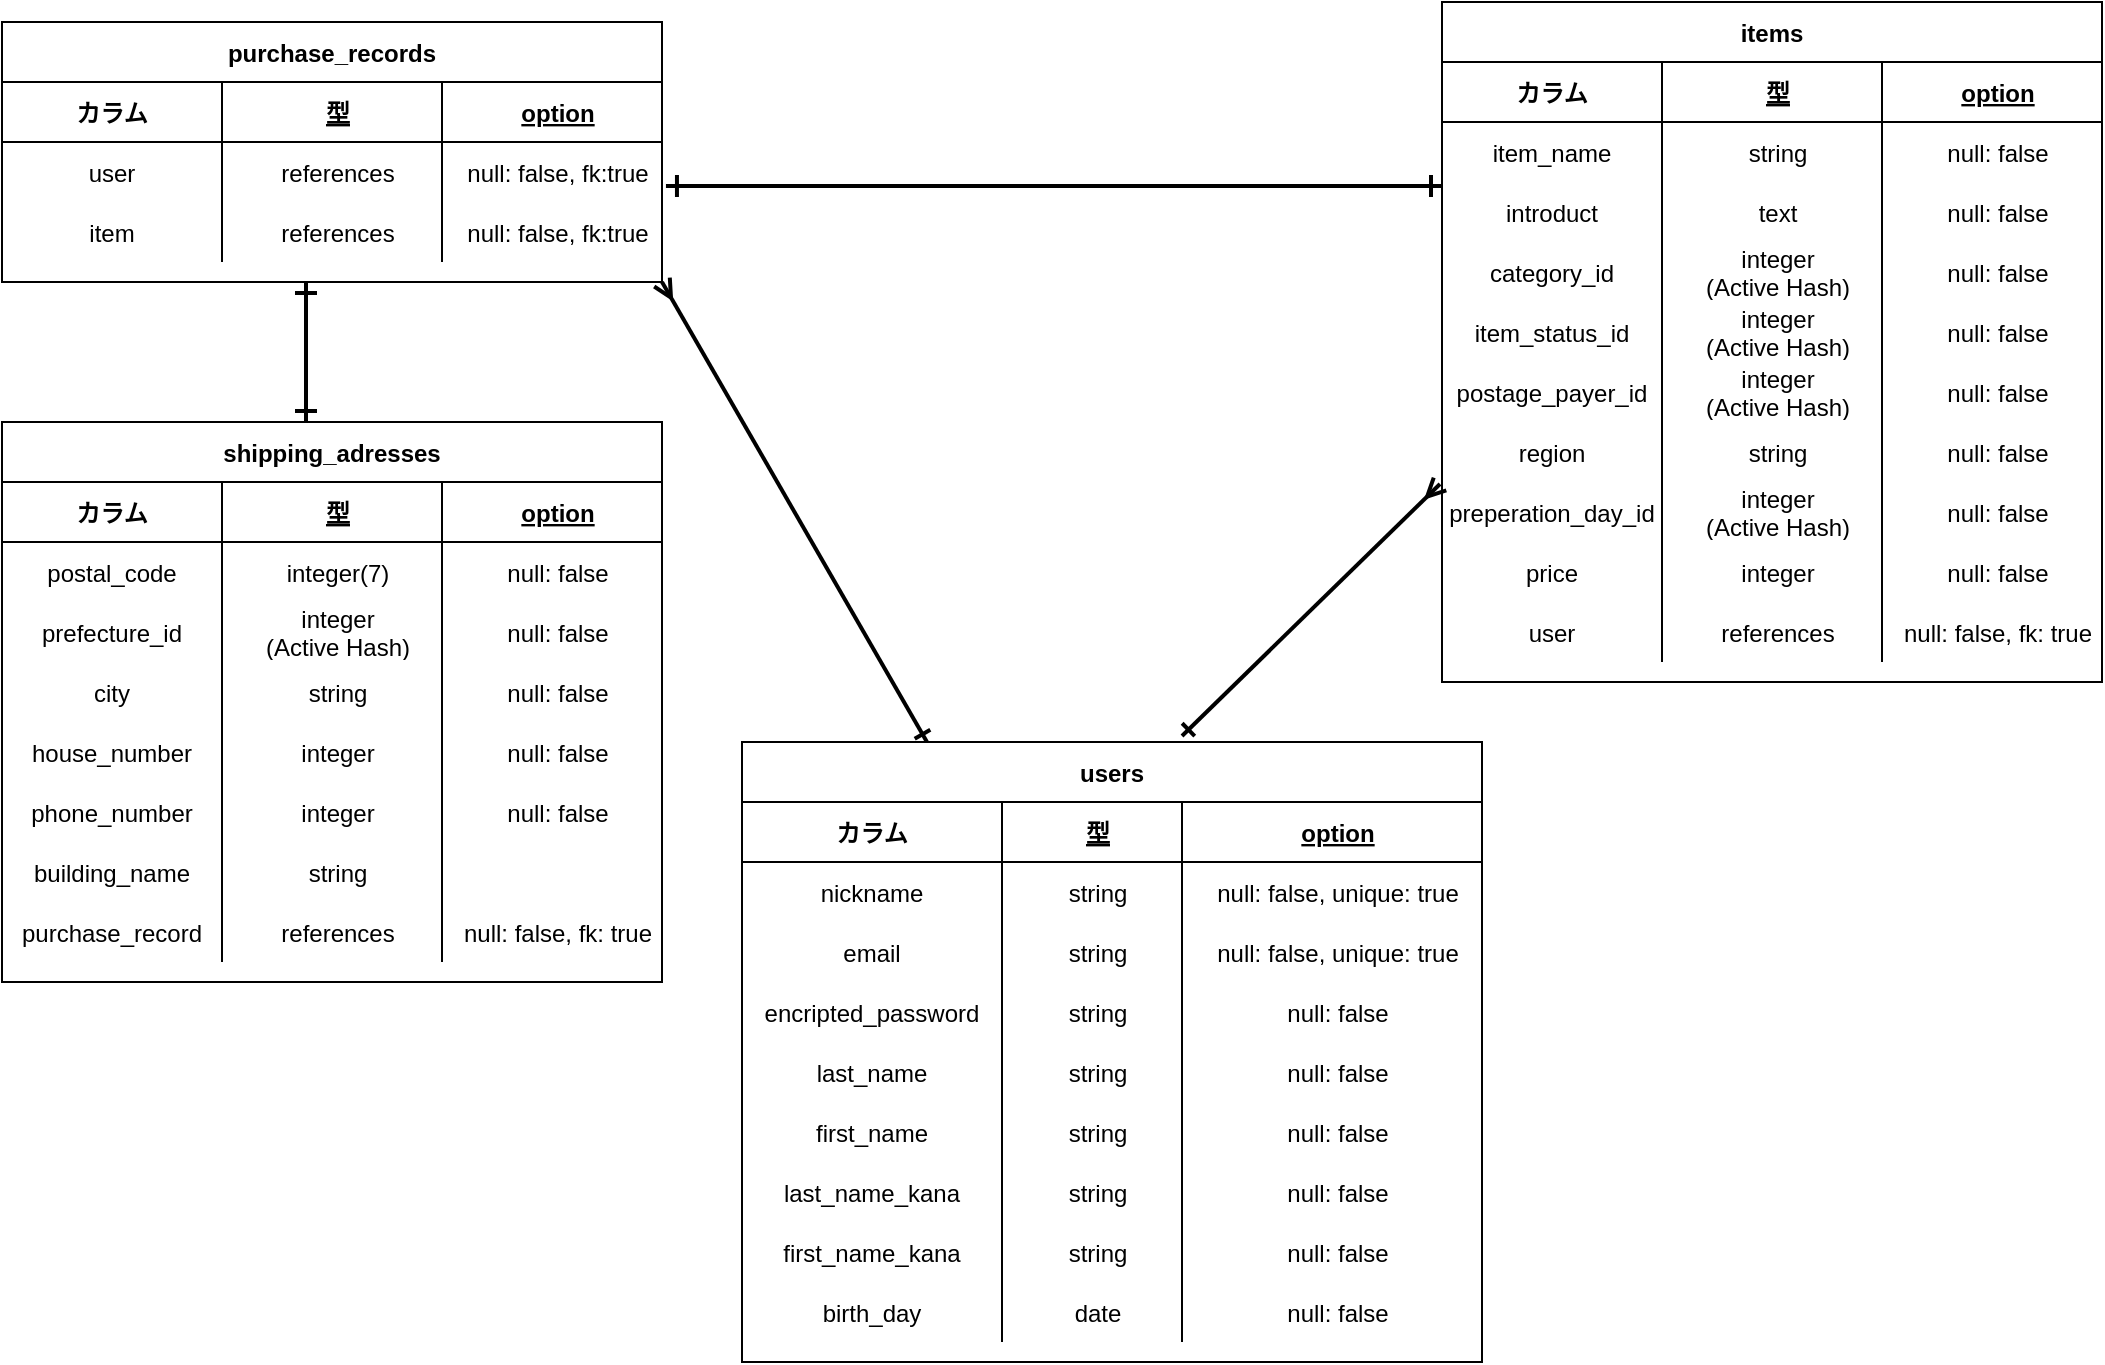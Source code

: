 <mxfile version="13.10.0" type="embed">
    <diagram id="qewc-swAJMANq8zrz1hs" name="ページ1">
        <mxGraphModel dx="733" dy="777" grid="1" gridSize="10" guides="0" tooltips="1" connect="1" arrows="1" fold="1" page="1" pageScale="1" pageWidth="1100" pageHeight="850" math="0" shadow="0">
            <root>
                <mxCell id="0"/>
                <mxCell id="1" parent="0"/>
                <mxCell id="kOQKSS9SDTLxmUSwW_S4-80" value="users" style="shape=table;startSize=30;container=1;collapsible=1;childLayout=tableLayout;fixedRows=1;rowLines=0;fontStyle=1;align=center;resizeLast=1;" parent="1" vertex="1">
                    <mxGeometry x="380" y="440" width="370" height="310" as="geometry"/>
                </mxCell>
                <mxCell id="kOQKSS9SDTLxmUSwW_S4-81" value="" style="shape=partialRectangle;collapsible=0;dropTarget=0;pointerEvents=0;fillColor=none;top=0;left=0;bottom=1;right=0;points=[[0,0.5],[1,0.5]];portConstraint=eastwest;" parent="kOQKSS9SDTLxmUSwW_S4-80" vertex="1">
                    <mxGeometry y="30" width="370" height="30" as="geometry"/>
                </mxCell>
                <mxCell id="kOQKSS9SDTLxmUSwW_S4-82" value="カラム" style="shape=partialRectangle;connectable=0;fillColor=none;top=0;left=0;bottom=0;right=0;fontStyle=1;overflow=hidden;" parent="kOQKSS9SDTLxmUSwW_S4-81" vertex="1">
                    <mxGeometry width="130" height="30" as="geometry"/>
                </mxCell>
                <mxCell id="kOQKSS9SDTLxmUSwW_S4-83" value="型" style="shape=partialRectangle;connectable=0;fillColor=none;top=0;left=0;bottom=0;right=0;align=center;spacingLeft=6;fontStyle=5;overflow=hidden;" parent="kOQKSS9SDTLxmUSwW_S4-81" vertex="1">
                    <mxGeometry x="130" width="90" height="30" as="geometry"/>
                </mxCell>
                <mxCell id="kOQKSS9SDTLxmUSwW_S4-133" value="option" style="shape=partialRectangle;connectable=0;fillColor=none;top=0;left=0;bottom=0;right=0;align=center;spacingLeft=6;fontStyle=5;overflow=hidden;" parent="kOQKSS9SDTLxmUSwW_S4-81" vertex="1">
                    <mxGeometry x="220" width="150" height="30" as="geometry"/>
                </mxCell>
                <mxCell id="kOQKSS9SDTLxmUSwW_S4-84" value="" style="shape=partialRectangle;collapsible=0;dropTarget=0;pointerEvents=0;fillColor=none;top=0;left=0;bottom=0;right=0;points=[[0,0.5],[1,0.5]];portConstraint=eastwest;" parent="kOQKSS9SDTLxmUSwW_S4-80" vertex="1">
                    <mxGeometry y="60" width="370" height="30" as="geometry"/>
                </mxCell>
                <mxCell id="kOQKSS9SDTLxmUSwW_S4-85" value="nickname" style="shape=partialRectangle;connectable=0;fillColor=none;top=0;left=0;bottom=0;right=0;editable=1;overflow=hidden;" parent="kOQKSS9SDTLxmUSwW_S4-84" vertex="1">
                    <mxGeometry width="130" height="30" as="geometry"/>
                </mxCell>
                <mxCell id="kOQKSS9SDTLxmUSwW_S4-86" value="string" style="shape=partialRectangle;connectable=0;fillColor=none;top=0;left=0;bottom=0;right=0;align=center;spacingLeft=6;overflow=hidden;" parent="kOQKSS9SDTLxmUSwW_S4-84" vertex="1">
                    <mxGeometry x="130" width="90" height="30" as="geometry"/>
                </mxCell>
                <mxCell id="kOQKSS9SDTLxmUSwW_S4-134" value="null: false, unique: true" style="shape=partialRectangle;connectable=0;fillColor=none;top=0;left=0;bottom=0;right=0;align=center;spacingLeft=6;overflow=hidden;" parent="kOQKSS9SDTLxmUSwW_S4-84" vertex="1">
                    <mxGeometry x="220" width="150" height="30" as="geometry"/>
                </mxCell>
                <mxCell id="kOQKSS9SDTLxmUSwW_S4-87" value="" style="shape=partialRectangle;collapsible=0;dropTarget=0;pointerEvents=0;fillColor=none;top=0;left=0;bottom=0;right=0;points=[[0,0.5],[1,0.5]];portConstraint=eastwest;" parent="kOQKSS9SDTLxmUSwW_S4-80" vertex="1">
                    <mxGeometry y="90" width="370" height="30" as="geometry"/>
                </mxCell>
                <mxCell id="kOQKSS9SDTLxmUSwW_S4-88" value="email" style="shape=partialRectangle;connectable=0;fillColor=none;top=0;left=0;bottom=0;right=0;editable=1;overflow=hidden;" parent="kOQKSS9SDTLxmUSwW_S4-87" vertex="1">
                    <mxGeometry width="130" height="30" as="geometry"/>
                </mxCell>
                <mxCell id="kOQKSS9SDTLxmUSwW_S4-89" value="string" style="shape=partialRectangle;connectable=0;fillColor=none;top=0;left=0;bottom=0;right=0;align=center;spacingLeft=6;overflow=hidden;" parent="kOQKSS9SDTLxmUSwW_S4-87" vertex="1">
                    <mxGeometry x="130" width="90" height="30" as="geometry"/>
                </mxCell>
                <mxCell id="kOQKSS9SDTLxmUSwW_S4-135" value="null: false, unique: true" style="shape=partialRectangle;connectable=0;fillColor=none;top=0;left=0;bottom=0;right=0;align=center;spacingLeft=6;overflow=hidden;" parent="kOQKSS9SDTLxmUSwW_S4-87" vertex="1">
                    <mxGeometry x="220" width="150" height="30" as="geometry"/>
                </mxCell>
                <mxCell id="kOQKSS9SDTLxmUSwW_S4-90" value="" style="shape=partialRectangle;collapsible=0;dropTarget=0;pointerEvents=0;fillColor=none;top=0;left=0;bottom=0;right=0;points=[[0,0.5],[1,0.5]];portConstraint=eastwest;" parent="kOQKSS9SDTLxmUSwW_S4-80" vertex="1">
                    <mxGeometry y="120" width="370" height="30" as="geometry"/>
                </mxCell>
                <mxCell id="kOQKSS9SDTLxmUSwW_S4-91" value="encripted_password" style="shape=partialRectangle;connectable=0;fillColor=none;top=0;left=0;bottom=0;right=0;editable=1;overflow=hidden;" parent="kOQKSS9SDTLxmUSwW_S4-90" vertex="1">
                    <mxGeometry width="130" height="30" as="geometry"/>
                </mxCell>
                <mxCell id="kOQKSS9SDTLxmUSwW_S4-92" value="string" style="shape=partialRectangle;connectable=0;fillColor=none;top=0;left=0;bottom=0;right=0;align=center;spacingLeft=6;overflow=hidden;" parent="kOQKSS9SDTLxmUSwW_S4-90" vertex="1">
                    <mxGeometry x="130" width="90" height="30" as="geometry"/>
                </mxCell>
                <mxCell id="kOQKSS9SDTLxmUSwW_S4-136" value="null: false" style="shape=partialRectangle;connectable=0;fillColor=none;top=0;left=0;bottom=0;right=0;align=center;spacingLeft=6;overflow=hidden;" parent="kOQKSS9SDTLxmUSwW_S4-90" vertex="1">
                    <mxGeometry x="220" width="150" height="30" as="geometry"/>
                </mxCell>
                <mxCell id="kOQKSS9SDTLxmUSwW_S4-93" value="" style="shape=partialRectangle;collapsible=0;dropTarget=0;pointerEvents=0;fillColor=none;top=0;left=0;bottom=0;right=0;points=[[0,0.5],[1,0.5]];portConstraint=eastwest;" parent="kOQKSS9SDTLxmUSwW_S4-80" vertex="1">
                    <mxGeometry y="150" width="370" height="30" as="geometry"/>
                </mxCell>
                <mxCell id="kOQKSS9SDTLxmUSwW_S4-94" value="last_name" style="shape=partialRectangle;connectable=0;fillColor=none;top=0;left=0;bottom=0;right=0;editable=1;overflow=hidden;" parent="kOQKSS9SDTLxmUSwW_S4-93" vertex="1">
                    <mxGeometry width="130" height="30" as="geometry"/>
                </mxCell>
                <mxCell id="kOQKSS9SDTLxmUSwW_S4-95" value="string" style="shape=partialRectangle;connectable=0;fillColor=none;top=0;left=0;bottom=0;right=0;align=center;spacingLeft=6;overflow=hidden;" parent="kOQKSS9SDTLxmUSwW_S4-93" vertex="1">
                    <mxGeometry x="130" width="90" height="30" as="geometry"/>
                </mxCell>
                <mxCell id="kOQKSS9SDTLxmUSwW_S4-137" value="null: false" style="shape=partialRectangle;connectable=0;fillColor=none;top=0;left=0;bottom=0;right=0;align=center;spacingLeft=6;overflow=hidden;" parent="kOQKSS9SDTLxmUSwW_S4-93" vertex="1">
                    <mxGeometry x="220" width="150" height="30" as="geometry"/>
                </mxCell>
                <mxCell id="kOQKSS9SDTLxmUSwW_S4-96" value="" style="shape=partialRectangle;collapsible=0;dropTarget=0;pointerEvents=0;fillColor=none;top=0;left=0;bottom=0;right=0;points=[[0,0.5],[1,0.5]];portConstraint=eastwest;" parent="kOQKSS9SDTLxmUSwW_S4-80" vertex="1">
                    <mxGeometry y="180" width="370" height="30" as="geometry"/>
                </mxCell>
                <mxCell id="kOQKSS9SDTLxmUSwW_S4-97" value="first_name" style="shape=partialRectangle;connectable=0;fillColor=none;top=0;left=0;bottom=0;right=0;editable=1;overflow=hidden;" parent="kOQKSS9SDTLxmUSwW_S4-96" vertex="1">
                    <mxGeometry width="130" height="30" as="geometry"/>
                </mxCell>
                <mxCell id="kOQKSS9SDTLxmUSwW_S4-98" value="string" style="shape=partialRectangle;connectable=0;fillColor=none;top=0;left=0;bottom=0;right=0;align=center;spacingLeft=6;overflow=hidden;" parent="kOQKSS9SDTLxmUSwW_S4-96" vertex="1">
                    <mxGeometry x="130" width="90" height="30" as="geometry"/>
                </mxCell>
                <mxCell id="kOQKSS9SDTLxmUSwW_S4-138" value="null: false" style="shape=partialRectangle;connectable=0;fillColor=none;top=0;left=0;bottom=0;right=0;align=center;spacingLeft=6;overflow=hidden;" parent="kOQKSS9SDTLxmUSwW_S4-96" vertex="1">
                    <mxGeometry x="220" width="150" height="30" as="geometry"/>
                </mxCell>
                <mxCell id="kOQKSS9SDTLxmUSwW_S4-99" value="" style="shape=partialRectangle;collapsible=0;dropTarget=0;pointerEvents=0;fillColor=none;top=0;left=0;bottom=0;right=0;points=[[0,0.5],[1,0.5]];portConstraint=eastwest;" parent="kOQKSS9SDTLxmUSwW_S4-80" vertex="1">
                    <mxGeometry y="210" width="370" height="30" as="geometry"/>
                </mxCell>
                <mxCell id="kOQKSS9SDTLxmUSwW_S4-100" value="last_name_kana" style="shape=partialRectangle;connectable=0;fillColor=none;top=0;left=0;bottom=0;right=0;editable=1;overflow=hidden;" parent="kOQKSS9SDTLxmUSwW_S4-99" vertex="1">
                    <mxGeometry width="130" height="30" as="geometry"/>
                </mxCell>
                <mxCell id="kOQKSS9SDTLxmUSwW_S4-101" value="string" style="shape=partialRectangle;connectable=0;fillColor=none;top=0;left=0;bottom=0;right=0;align=center;spacingLeft=6;overflow=hidden;" parent="kOQKSS9SDTLxmUSwW_S4-99" vertex="1">
                    <mxGeometry x="130" width="90" height="30" as="geometry"/>
                </mxCell>
                <mxCell id="kOQKSS9SDTLxmUSwW_S4-139" value="null: false" style="shape=partialRectangle;connectable=0;fillColor=none;top=0;left=0;bottom=0;right=0;align=center;spacingLeft=6;overflow=hidden;" parent="kOQKSS9SDTLxmUSwW_S4-99" vertex="1">
                    <mxGeometry x="220" width="150" height="30" as="geometry"/>
                </mxCell>
                <mxCell id="14" value="" style="shape=partialRectangle;collapsible=0;dropTarget=0;pointerEvents=0;fillColor=none;top=0;left=0;bottom=0;right=0;points=[[0,0.5],[1,0.5]];portConstraint=eastwest;" vertex="1" parent="kOQKSS9SDTLxmUSwW_S4-80">
                    <mxGeometry y="240" width="370" height="30" as="geometry"/>
                </mxCell>
                <mxCell id="15" value="first_name_kana" style="shape=partialRectangle;connectable=0;fillColor=none;top=0;left=0;bottom=0;right=0;editable=1;overflow=hidden;" vertex="1" parent="14">
                    <mxGeometry width="130" height="30" as="geometry"/>
                </mxCell>
                <mxCell id="16" value="string" style="shape=partialRectangle;connectable=0;fillColor=none;top=0;left=0;bottom=0;right=0;align=center;spacingLeft=6;overflow=hidden;" vertex="1" parent="14">
                    <mxGeometry x="130" width="90" height="30" as="geometry"/>
                </mxCell>
                <mxCell id="17" value="null: false" style="shape=partialRectangle;connectable=0;fillColor=none;top=0;left=0;bottom=0;right=0;align=center;spacingLeft=6;overflow=hidden;" vertex="1" parent="14">
                    <mxGeometry x="220" width="150" height="30" as="geometry"/>
                </mxCell>
                <mxCell id="18" value="" style="shape=partialRectangle;collapsible=0;dropTarget=0;pointerEvents=0;fillColor=none;top=0;left=0;bottom=0;right=0;points=[[0,0.5],[1,0.5]];portConstraint=eastwest;" vertex="1" parent="kOQKSS9SDTLxmUSwW_S4-80">
                    <mxGeometry y="270" width="370" height="30" as="geometry"/>
                </mxCell>
                <mxCell id="19" value="birth_day" style="shape=partialRectangle;connectable=0;fillColor=none;top=0;left=0;bottom=0;right=0;editable=1;overflow=hidden;" vertex="1" parent="18">
                    <mxGeometry width="130" height="30" as="geometry"/>
                </mxCell>
                <mxCell id="20" value="date" style="shape=partialRectangle;connectable=0;fillColor=none;top=0;left=0;bottom=0;right=0;align=center;spacingLeft=6;overflow=hidden;" vertex="1" parent="18">
                    <mxGeometry x="130" width="90" height="30" as="geometry"/>
                </mxCell>
                <mxCell id="21" value="null: false" style="shape=partialRectangle;connectable=0;fillColor=none;top=0;left=0;bottom=0;right=0;align=center;spacingLeft=6;overflow=hidden;" vertex="1" parent="18">
                    <mxGeometry x="220" width="150" height="30" as="geometry"/>
                </mxCell>
                <mxCell id="kOQKSS9SDTLxmUSwW_S4-153" value="items" style="shape=table;startSize=30;container=1;collapsible=1;childLayout=tableLayout;fixedRows=1;rowLines=0;fontStyle=1;align=center;resizeLast=1;" parent="1" vertex="1">
                    <mxGeometry x="730" y="70" width="330" height="340" as="geometry"/>
                </mxCell>
                <mxCell id="kOQKSS9SDTLxmUSwW_S4-154" value="" style="shape=partialRectangle;collapsible=0;dropTarget=0;pointerEvents=0;fillColor=none;top=0;left=0;bottom=1;right=0;points=[[0,0.5],[1,0.5]];portConstraint=eastwest;" parent="kOQKSS9SDTLxmUSwW_S4-153" vertex="1">
                    <mxGeometry y="30" width="330" height="30" as="geometry"/>
                </mxCell>
                <mxCell id="kOQKSS9SDTLxmUSwW_S4-155" value="カラム" style="shape=partialRectangle;connectable=0;fillColor=none;top=0;left=0;bottom=0;right=0;fontStyle=1;overflow=hidden;" parent="kOQKSS9SDTLxmUSwW_S4-154" vertex="1">
                    <mxGeometry width="110" height="30" as="geometry"/>
                </mxCell>
                <mxCell id="kOQKSS9SDTLxmUSwW_S4-156" value="型" style="shape=partialRectangle;connectable=0;fillColor=none;top=0;left=0;bottom=0;right=0;align=center;spacingLeft=6;fontStyle=5;overflow=hidden;" parent="kOQKSS9SDTLxmUSwW_S4-154" vertex="1">
                    <mxGeometry x="110" width="110" height="30" as="geometry"/>
                </mxCell>
                <mxCell id="kOQKSS9SDTLxmUSwW_S4-157" value="option" style="shape=partialRectangle;connectable=0;fillColor=none;top=0;left=0;bottom=0;right=0;align=center;spacingLeft=6;fontStyle=5;overflow=hidden;" parent="kOQKSS9SDTLxmUSwW_S4-154" vertex="1">
                    <mxGeometry x="220" width="110" height="30" as="geometry"/>
                </mxCell>
                <mxCell id="kOQKSS9SDTLxmUSwW_S4-158" value="" style="shape=partialRectangle;collapsible=0;dropTarget=0;pointerEvents=0;fillColor=none;top=0;left=0;bottom=0;right=0;points=[[0,0.5],[1,0.5]];portConstraint=eastwest;" parent="kOQKSS9SDTLxmUSwW_S4-153" vertex="1">
                    <mxGeometry y="60" width="330" height="30" as="geometry"/>
                </mxCell>
                <mxCell id="kOQKSS9SDTLxmUSwW_S4-159" value="item_name" style="shape=partialRectangle;connectable=0;fillColor=none;top=0;left=0;bottom=0;right=0;editable=1;overflow=hidden;" parent="kOQKSS9SDTLxmUSwW_S4-158" vertex="1">
                    <mxGeometry width="110" height="30" as="geometry"/>
                </mxCell>
                <mxCell id="kOQKSS9SDTLxmUSwW_S4-160" value="string" style="shape=partialRectangle;connectable=0;fillColor=none;top=0;left=0;bottom=0;right=0;align=center;spacingLeft=6;overflow=hidden;" parent="kOQKSS9SDTLxmUSwW_S4-158" vertex="1">
                    <mxGeometry x="110" width="110" height="30" as="geometry"/>
                </mxCell>
                <mxCell id="kOQKSS9SDTLxmUSwW_S4-161" value="null: false" style="shape=partialRectangle;connectable=0;fillColor=none;top=0;left=0;bottom=0;right=0;align=center;spacingLeft=6;overflow=hidden;" parent="kOQKSS9SDTLxmUSwW_S4-158" vertex="1">
                    <mxGeometry x="220" width="110" height="30" as="geometry"/>
                </mxCell>
                <mxCell id="kOQKSS9SDTLxmUSwW_S4-162" value="" style="shape=partialRectangle;collapsible=0;dropTarget=0;pointerEvents=0;fillColor=none;top=0;left=0;bottom=0;right=0;points=[[0,0.5],[1,0.5]];portConstraint=eastwest;" parent="kOQKSS9SDTLxmUSwW_S4-153" vertex="1">
                    <mxGeometry y="90" width="330" height="30" as="geometry"/>
                </mxCell>
                <mxCell id="kOQKSS9SDTLxmUSwW_S4-163" value="introduct" style="shape=partialRectangle;connectable=0;fillColor=none;top=0;left=0;bottom=0;right=0;editable=1;overflow=hidden;" parent="kOQKSS9SDTLxmUSwW_S4-162" vertex="1">
                    <mxGeometry width="110" height="30" as="geometry"/>
                </mxCell>
                <mxCell id="kOQKSS9SDTLxmUSwW_S4-164" value="text" style="shape=partialRectangle;connectable=0;fillColor=none;top=0;left=0;bottom=0;right=0;align=center;spacingLeft=6;overflow=hidden;" parent="kOQKSS9SDTLxmUSwW_S4-162" vertex="1">
                    <mxGeometry x="110" width="110" height="30" as="geometry"/>
                </mxCell>
                <mxCell id="kOQKSS9SDTLxmUSwW_S4-165" value="null: false" style="shape=partialRectangle;connectable=0;fillColor=none;top=0;left=0;bottom=0;right=0;align=center;spacingLeft=6;overflow=hidden;" parent="kOQKSS9SDTLxmUSwW_S4-162" vertex="1">
                    <mxGeometry x="220" width="110" height="30" as="geometry"/>
                </mxCell>
                <mxCell id="kOQKSS9SDTLxmUSwW_S4-166" value="" style="shape=partialRectangle;collapsible=0;dropTarget=0;pointerEvents=0;fillColor=none;top=0;left=0;bottom=0;right=0;points=[[0,0.5],[1,0.5]];portConstraint=eastwest;" parent="kOQKSS9SDTLxmUSwW_S4-153" vertex="1">
                    <mxGeometry y="120" width="330" height="30" as="geometry"/>
                </mxCell>
                <mxCell id="kOQKSS9SDTLxmUSwW_S4-167" value="category_id" style="shape=partialRectangle;connectable=0;fillColor=none;top=0;left=0;bottom=0;right=0;editable=1;overflow=hidden;" parent="kOQKSS9SDTLxmUSwW_S4-166" vertex="1">
                    <mxGeometry width="110" height="30" as="geometry"/>
                </mxCell>
                <mxCell id="kOQKSS9SDTLxmUSwW_S4-168" value="integer&#10;(Active Hash)" style="shape=partialRectangle;connectable=0;fillColor=none;top=0;left=0;bottom=0;right=0;align=center;spacingLeft=6;overflow=hidden;" parent="kOQKSS9SDTLxmUSwW_S4-166" vertex="1">
                    <mxGeometry x="110" width="110" height="30" as="geometry"/>
                </mxCell>
                <mxCell id="kOQKSS9SDTLxmUSwW_S4-169" value="null: false" style="shape=partialRectangle;connectable=0;fillColor=none;top=0;left=0;bottom=0;right=0;align=center;spacingLeft=6;overflow=hidden;" parent="kOQKSS9SDTLxmUSwW_S4-166" vertex="1">
                    <mxGeometry x="220" width="110" height="30" as="geometry"/>
                </mxCell>
                <mxCell id="kOQKSS9SDTLxmUSwW_S4-170" value="" style="shape=partialRectangle;collapsible=0;dropTarget=0;pointerEvents=0;fillColor=none;top=0;left=0;bottom=0;right=0;points=[[0,0.5],[1,0.5]];portConstraint=eastwest;" parent="kOQKSS9SDTLxmUSwW_S4-153" vertex="1">
                    <mxGeometry y="150" width="330" height="30" as="geometry"/>
                </mxCell>
                <mxCell id="kOQKSS9SDTLxmUSwW_S4-171" value="item_status_id" style="shape=partialRectangle;connectable=0;fillColor=none;top=0;left=0;bottom=0;right=0;editable=1;overflow=hidden;" parent="kOQKSS9SDTLxmUSwW_S4-170" vertex="1">
                    <mxGeometry width="110" height="30" as="geometry"/>
                </mxCell>
                <mxCell id="kOQKSS9SDTLxmUSwW_S4-172" value="integer&#10;(Active Hash)" style="shape=partialRectangle;connectable=0;fillColor=none;top=0;left=0;bottom=0;right=0;align=center;spacingLeft=6;overflow=hidden;" parent="kOQKSS9SDTLxmUSwW_S4-170" vertex="1">
                    <mxGeometry x="110" width="110" height="30" as="geometry"/>
                </mxCell>
                <mxCell id="kOQKSS9SDTLxmUSwW_S4-173" value="null: false" style="shape=partialRectangle;connectable=0;fillColor=none;top=0;left=0;bottom=0;right=0;align=center;spacingLeft=6;overflow=hidden;" parent="kOQKSS9SDTLxmUSwW_S4-170" vertex="1">
                    <mxGeometry x="220" width="110" height="30" as="geometry"/>
                </mxCell>
                <mxCell id="kOQKSS9SDTLxmUSwW_S4-174" value="" style="shape=partialRectangle;collapsible=0;dropTarget=0;pointerEvents=0;fillColor=none;top=0;left=0;bottom=0;right=0;points=[[0,0.5],[1,0.5]];portConstraint=eastwest;" parent="kOQKSS9SDTLxmUSwW_S4-153" vertex="1">
                    <mxGeometry y="180" width="330" height="30" as="geometry"/>
                </mxCell>
                <mxCell id="kOQKSS9SDTLxmUSwW_S4-175" value="postage_payer_id" style="shape=partialRectangle;connectable=0;fillColor=none;top=0;left=0;bottom=0;right=0;editable=1;overflow=hidden;" parent="kOQKSS9SDTLxmUSwW_S4-174" vertex="1">
                    <mxGeometry width="110" height="30" as="geometry"/>
                </mxCell>
                <mxCell id="kOQKSS9SDTLxmUSwW_S4-176" value="integer&#10;(Active Hash)" style="shape=partialRectangle;connectable=0;fillColor=none;top=0;left=0;bottom=0;right=0;align=center;spacingLeft=6;overflow=hidden;" parent="kOQKSS9SDTLxmUSwW_S4-174" vertex="1">
                    <mxGeometry x="110" width="110" height="30" as="geometry"/>
                </mxCell>
                <mxCell id="kOQKSS9SDTLxmUSwW_S4-177" value="null: false" style="shape=partialRectangle;connectable=0;fillColor=none;top=0;left=0;bottom=0;right=0;align=center;spacingLeft=6;overflow=hidden;" parent="kOQKSS9SDTLxmUSwW_S4-174" vertex="1">
                    <mxGeometry x="220" width="110" height="30" as="geometry"/>
                </mxCell>
                <mxCell id="kOQKSS9SDTLxmUSwW_S4-242" value="" style="shape=partialRectangle;collapsible=0;dropTarget=0;pointerEvents=0;fillColor=none;top=0;left=0;bottom=0;right=0;points=[[0,0.5],[1,0.5]];portConstraint=eastwest;" parent="kOQKSS9SDTLxmUSwW_S4-153" vertex="1">
                    <mxGeometry y="210" width="330" height="30" as="geometry"/>
                </mxCell>
                <mxCell id="kOQKSS9SDTLxmUSwW_S4-243" value="region" style="shape=partialRectangle;connectable=0;fillColor=none;top=0;left=0;bottom=0;right=0;editable=1;overflow=hidden;" parent="kOQKSS9SDTLxmUSwW_S4-242" vertex="1">
                    <mxGeometry width="110" height="30" as="geometry"/>
                </mxCell>
                <mxCell id="kOQKSS9SDTLxmUSwW_S4-244" value="string" style="shape=partialRectangle;connectable=0;fillColor=none;top=0;left=0;bottom=0;right=0;align=center;spacingLeft=6;overflow=hidden;" parent="kOQKSS9SDTLxmUSwW_S4-242" vertex="1">
                    <mxGeometry x="110" width="110" height="30" as="geometry"/>
                </mxCell>
                <mxCell id="kOQKSS9SDTLxmUSwW_S4-245" value="null: false" style="shape=partialRectangle;connectable=0;fillColor=none;top=0;left=0;bottom=0;right=0;align=center;spacingLeft=6;overflow=hidden;" parent="kOQKSS9SDTLxmUSwW_S4-242" vertex="1">
                    <mxGeometry x="220" width="110" height="30" as="geometry"/>
                </mxCell>
                <mxCell id="kOQKSS9SDTLxmUSwW_S4-178" value="" style="shape=partialRectangle;collapsible=0;dropTarget=0;pointerEvents=0;fillColor=none;top=0;left=0;bottom=0;right=0;points=[[0,0.5],[1,0.5]];portConstraint=eastwest;" parent="kOQKSS9SDTLxmUSwW_S4-153" vertex="1">
                    <mxGeometry y="240" width="330" height="30" as="geometry"/>
                </mxCell>
                <mxCell id="kOQKSS9SDTLxmUSwW_S4-179" value="preperation_day_id" style="shape=partialRectangle;connectable=0;fillColor=none;top=0;left=0;bottom=0;right=0;editable=1;overflow=hidden;" parent="kOQKSS9SDTLxmUSwW_S4-178" vertex="1">
                    <mxGeometry width="110" height="30" as="geometry"/>
                </mxCell>
                <mxCell id="kOQKSS9SDTLxmUSwW_S4-180" value="integer&#10;(Active Hash)" style="shape=partialRectangle;connectable=0;fillColor=none;top=0;left=0;bottom=0;right=0;align=center;spacingLeft=6;overflow=hidden;" parent="kOQKSS9SDTLxmUSwW_S4-178" vertex="1">
                    <mxGeometry x="110" width="110" height="30" as="geometry"/>
                </mxCell>
                <mxCell id="kOQKSS9SDTLxmUSwW_S4-181" value="null: false" style="shape=partialRectangle;connectable=0;fillColor=none;top=0;left=0;bottom=0;right=0;align=center;spacingLeft=6;overflow=hidden;" parent="kOQKSS9SDTLxmUSwW_S4-178" vertex="1">
                    <mxGeometry x="220" width="110" height="30" as="geometry"/>
                </mxCell>
                <mxCell id="kOQKSS9SDTLxmUSwW_S4-281" value="" style="shape=partialRectangle;collapsible=0;dropTarget=0;pointerEvents=0;fillColor=none;top=0;left=0;bottom=0;right=0;points=[[0,0.5],[1,0.5]];portConstraint=eastwest;" parent="kOQKSS9SDTLxmUSwW_S4-153" vertex="1">
                    <mxGeometry y="270" width="330" height="30" as="geometry"/>
                </mxCell>
                <mxCell id="kOQKSS9SDTLxmUSwW_S4-282" value="price" style="shape=partialRectangle;connectable=0;fillColor=none;top=0;left=0;bottom=0;right=0;editable=1;overflow=hidden;" parent="kOQKSS9SDTLxmUSwW_S4-281" vertex="1">
                    <mxGeometry width="110" height="30" as="geometry"/>
                </mxCell>
                <mxCell id="kOQKSS9SDTLxmUSwW_S4-283" value="integer" style="shape=partialRectangle;connectable=0;fillColor=none;top=0;left=0;bottom=0;right=0;align=center;spacingLeft=6;overflow=hidden;" parent="kOQKSS9SDTLxmUSwW_S4-281" vertex="1">
                    <mxGeometry x="110" width="110" height="30" as="geometry"/>
                </mxCell>
                <mxCell id="kOQKSS9SDTLxmUSwW_S4-284" value="null: false" style="shape=partialRectangle;connectable=0;fillColor=none;top=0;left=0;bottom=0;right=0;align=center;spacingLeft=6;overflow=hidden;" parent="kOQKSS9SDTLxmUSwW_S4-281" vertex="1">
                    <mxGeometry x="220" width="110" height="30" as="geometry"/>
                </mxCell>
                <mxCell id="2" value="" style="shape=partialRectangle;collapsible=0;dropTarget=0;pointerEvents=0;fillColor=none;top=0;left=0;bottom=0;right=0;points=[[0,0.5],[1,0.5]];portConstraint=eastwest;" parent="kOQKSS9SDTLxmUSwW_S4-153" vertex="1">
                    <mxGeometry y="300" width="330" height="30" as="geometry"/>
                </mxCell>
                <mxCell id="3" value="user" style="shape=partialRectangle;connectable=0;fillColor=none;top=0;left=0;bottom=0;right=0;editable=1;overflow=hidden;" parent="2" vertex="1">
                    <mxGeometry width="110" height="30" as="geometry"/>
                </mxCell>
                <mxCell id="4" value="references" style="shape=partialRectangle;connectable=0;fillColor=none;top=0;left=0;bottom=0;right=0;align=center;spacingLeft=6;overflow=hidden;" parent="2" vertex="1">
                    <mxGeometry x="110" width="110" height="30" as="geometry"/>
                </mxCell>
                <mxCell id="5" value="null: false, fk: true" style="shape=partialRectangle;connectable=0;fillColor=none;top=0;left=0;bottom=0;right=0;align=center;spacingLeft=6;overflow=hidden;" parent="2" vertex="1">
                    <mxGeometry x="220" width="110" height="30" as="geometry"/>
                </mxCell>
                <mxCell id="kOQKSS9SDTLxmUSwW_S4-184" value="purchase_records" style="shape=table;startSize=30;container=1;collapsible=1;childLayout=tableLayout;fixedRows=1;rowLines=0;fontStyle=1;align=center;resizeLast=1;" parent="1" vertex="1">
                    <mxGeometry x="10" y="80" width="330" height="130" as="geometry"/>
                </mxCell>
                <mxCell id="kOQKSS9SDTLxmUSwW_S4-185" value="" style="shape=partialRectangle;collapsible=0;dropTarget=0;pointerEvents=0;fillColor=none;top=0;left=0;bottom=1;right=0;points=[[0,0.5],[1,0.5]];portConstraint=eastwest;" parent="kOQKSS9SDTLxmUSwW_S4-184" vertex="1">
                    <mxGeometry y="30" width="330" height="30" as="geometry"/>
                </mxCell>
                <mxCell id="kOQKSS9SDTLxmUSwW_S4-186" value="カラム" style="shape=partialRectangle;connectable=0;fillColor=none;top=0;left=0;bottom=0;right=0;fontStyle=1;overflow=hidden;" parent="kOQKSS9SDTLxmUSwW_S4-185" vertex="1">
                    <mxGeometry width="110" height="30" as="geometry"/>
                </mxCell>
                <mxCell id="kOQKSS9SDTLxmUSwW_S4-187" value="型" style="shape=partialRectangle;connectable=0;fillColor=none;top=0;left=0;bottom=0;right=0;align=center;spacingLeft=6;fontStyle=5;overflow=hidden;" parent="kOQKSS9SDTLxmUSwW_S4-185" vertex="1">
                    <mxGeometry x="110" width="110" height="30" as="geometry"/>
                </mxCell>
                <mxCell id="kOQKSS9SDTLxmUSwW_S4-188" value="option" style="shape=partialRectangle;connectable=0;fillColor=none;top=0;left=0;bottom=0;right=0;align=center;spacingLeft=6;fontStyle=5;overflow=hidden;" parent="kOQKSS9SDTLxmUSwW_S4-185" vertex="1">
                    <mxGeometry x="220" width="110" height="30" as="geometry"/>
                </mxCell>
                <mxCell id="kOQKSS9SDTLxmUSwW_S4-189" value="" style="shape=partialRectangle;collapsible=0;dropTarget=0;pointerEvents=0;fillColor=none;top=0;left=0;bottom=0;right=0;points=[[0,0.5],[1,0.5]];portConstraint=eastwest;" parent="kOQKSS9SDTLxmUSwW_S4-184" vertex="1">
                    <mxGeometry y="60" width="330" height="30" as="geometry"/>
                </mxCell>
                <mxCell id="kOQKSS9SDTLxmUSwW_S4-190" value="user" style="shape=partialRectangle;connectable=0;fillColor=none;top=0;left=0;bottom=0;right=0;editable=1;overflow=hidden;" parent="kOQKSS9SDTLxmUSwW_S4-189" vertex="1">
                    <mxGeometry width="110" height="30" as="geometry"/>
                </mxCell>
                <mxCell id="kOQKSS9SDTLxmUSwW_S4-191" value="references" style="shape=partialRectangle;connectable=0;fillColor=none;top=0;left=0;bottom=0;right=0;align=center;spacingLeft=6;overflow=hidden;" parent="kOQKSS9SDTLxmUSwW_S4-189" vertex="1">
                    <mxGeometry x="110" width="110" height="30" as="geometry"/>
                </mxCell>
                <mxCell id="kOQKSS9SDTLxmUSwW_S4-192" value="null: false, fk:true" style="shape=partialRectangle;connectable=0;fillColor=none;top=0;left=0;bottom=0;right=0;align=center;spacingLeft=6;overflow=hidden;" parent="kOQKSS9SDTLxmUSwW_S4-189" vertex="1">
                    <mxGeometry x="220" width="110" height="30" as="geometry"/>
                </mxCell>
                <mxCell id="kOQKSS9SDTLxmUSwW_S4-193" value="" style="shape=partialRectangle;collapsible=0;dropTarget=0;pointerEvents=0;fillColor=none;top=0;left=0;bottom=0;right=0;points=[[0,0.5],[1,0.5]];portConstraint=eastwest;" parent="kOQKSS9SDTLxmUSwW_S4-184" vertex="1">
                    <mxGeometry y="90" width="330" height="30" as="geometry"/>
                </mxCell>
                <mxCell id="kOQKSS9SDTLxmUSwW_S4-194" value="item" style="shape=partialRectangle;connectable=0;fillColor=none;top=0;left=0;bottom=0;right=0;editable=1;overflow=hidden;" parent="kOQKSS9SDTLxmUSwW_S4-193" vertex="1">
                    <mxGeometry width="110" height="30" as="geometry"/>
                </mxCell>
                <mxCell id="kOQKSS9SDTLxmUSwW_S4-195" value="references" style="shape=partialRectangle;connectable=0;fillColor=none;top=0;left=0;bottom=0;right=0;align=center;spacingLeft=6;overflow=hidden;" parent="kOQKSS9SDTLxmUSwW_S4-193" vertex="1">
                    <mxGeometry x="110" width="110" height="30" as="geometry"/>
                </mxCell>
                <mxCell id="kOQKSS9SDTLxmUSwW_S4-196" value="null: false, fk:true" style="shape=partialRectangle;connectable=0;fillColor=none;top=0;left=0;bottom=0;right=0;align=center;spacingLeft=6;overflow=hidden;" parent="kOQKSS9SDTLxmUSwW_S4-193" vertex="1">
                    <mxGeometry x="220" width="110" height="30" as="geometry"/>
                </mxCell>
                <mxCell id="kOQKSS9SDTLxmUSwW_S4-213" value="shipping_adresses" style="shape=table;startSize=30;container=1;collapsible=1;childLayout=tableLayout;fixedRows=1;rowLines=0;fontStyle=1;align=center;resizeLast=1;" parent="1" vertex="1">
                    <mxGeometry x="10" y="280" width="330" height="280" as="geometry"/>
                </mxCell>
                <mxCell id="kOQKSS9SDTLxmUSwW_S4-214" value="" style="shape=partialRectangle;collapsible=0;dropTarget=0;pointerEvents=0;fillColor=none;top=0;left=0;bottom=1;right=0;points=[[0,0.5],[1,0.5]];portConstraint=eastwest;" parent="kOQKSS9SDTLxmUSwW_S4-213" vertex="1">
                    <mxGeometry y="30" width="330" height="30" as="geometry"/>
                </mxCell>
                <mxCell id="kOQKSS9SDTLxmUSwW_S4-215" value="カラム" style="shape=partialRectangle;connectable=0;fillColor=none;top=0;left=0;bottom=0;right=0;fontStyle=1;overflow=hidden;" parent="kOQKSS9SDTLxmUSwW_S4-214" vertex="1">
                    <mxGeometry width="110" height="30" as="geometry"/>
                </mxCell>
                <mxCell id="kOQKSS9SDTLxmUSwW_S4-216" value="型" style="shape=partialRectangle;connectable=0;fillColor=none;top=0;left=0;bottom=0;right=0;align=center;spacingLeft=6;fontStyle=5;overflow=hidden;" parent="kOQKSS9SDTLxmUSwW_S4-214" vertex="1">
                    <mxGeometry x="110" width="110" height="30" as="geometry"/>
                </mxCell>
                <mxCell id="kOQKSS9SDTLxmUSwW_S4-217" value="option" style="shape=partialRectangle;connectable=0;fillColor=none;top=0;left=0;bottom=0;right=0;align=center;spacingLeft=6;fontStyle=5;overflow=hidden;" parent="kOQKSS9SDTLxmUSwW_S4-214" vertex="1">
                    <mxGeometry x="220" width="110" height="30" as="geometry"/>
                </mxCell>
                <mxCell id="kOQKSS9SDTLxmUSwW_S4-218" value="" style="shape=partialRectangle;collapsible=0;dropTarget=0;pointerEvents=0;fillColor=none;top=0;left=0;bottom=0;right=0;points=[[0,0.5],[1,0.5]];portConstraint=eastwest;" parent="kOQKSS9SDTLxmUSwW_S4-213" vertex="1">
                    <mxGeometry y="60" width="330" height="30" as="geometry"/>
                </mxCell>
                <mxCell id="kOQKSS9SDTLxmUSwW_S4-219" value="postal_code" style="shape=partialRectangle;connectable=0;fillColor=none;top=0;left=0;bottom=0;right=0;editable=1;overflow=hidden;" parent="kOQKSS9SDTLxmUSwW_S4-218" vertex="1">
                    <mxGeometry width="110" height="30" as="geometry"/>
                </mxCell>
                <mxCell id="kOQKSS9SDTLxmUSwW_S4-220" value="integer(7)" style="shape=partialRectangle;connectable=0;fillColor=none;top=0;left=0;bottom=0;right=0;align=center;spacingLeft=6;overflow=hidden;" parent="kOQKSS9SDTLxmUSwW_S4-218" vertex="1">
                    <mxGeometry x="110" width="110" height="30" as="geometry"/>
                </mxCell>
                <mxCell id="kOQKSS9SDTLxmUSwW_S4-221" value="null: false" style="shape=partialRectangle;connectable=0;fillColor=none;top=0;left=0;bottom=0;right=0;align=center;spacingLeft=6;overflow=hidden;" parent="kOQKSS9SDTLxmUSwW_S4-218" vertex="1">
                    <mxGeometry x="220" width="110" height="30" as="geometry"/>
                </mxCell>
                <mxCell id="kOQKSS9SDTLxmUSwW_S4-222" value="" style="shape=partialRectangle;collapsible=0;dropTarget=0;pointerEvents=0;fillColor=none;top=0;left=0;bottom=0;right=0;points=[[0,0.5],[1,0.5]];portConstraint=eastwest;" parent="kOQKSS9SDTLxmUSwW_S4-213" vertex="1">
                    <mxGeometry y="90" width="330" height="30" as="geometry"/>
                </mxCell>
                <mxCell id="kOQKSS9SDTLxmUSwW_S4-223" value="prefecture_id" style="shape=partialRectangle;connectable=0;fillColor=none;top=0;left=0;bottom=0;right=0;editable=1;overflow=hidden;" parent="kOQKSS9SDTLxmUSwW_S4-222" vertex="1">
                    <mxGeometry width="110" height="30" as="geometry"/>
                </mxCell>
                <mxCell id="kOQKSS9SDTLxmUSwW_S4-224" value="integer&#10;(Active Hash)" style="shape=partialRectangle;connectable=0;fillColor=none;top=0;left=0;bottom=0;right=0;align=center;spacingLeft=6;overflow=hidden;" parent="kOQKSS9SDTLxmUSwW_S4-222" vertex="1">
                    <mxGeometry x="110" width="110" height="30" as="geometry"/>
                </mxCell>
                <mxCell id="kOQKSS9SDTLxmUSwW_S4-225" value="null: false" style="shape=partialRectangle;connectable=0;fillColor=none;top=0;left=0;bottom=0;right=0;align=center;spacingLeft=6;overflow=hidden;" parent="kOQKSS9SDTLxmUSwW_S4-222" vertex="1">
                    <mxGeometry x="220" width="110" height="30" as="geometry"/>
                </mxCell>
                <mxCell id="kOQKSS9SDTLxmUSwW_S4-226" value="" style="shape=partialRectangle;collapsible=0;dropTarget=0;pointerEvents=0;fillColor=none;top=0;left=0;bottom=0;right=0;points=[[0,0.5],[1,0.5]];portConstraint=eastwest;" parent="kOQKSS9SDTLxmUSwW_S4-213" vertex="1">
                    <mxGeometry y="120" width="330" height="30" as="geometry"/>
                </mxCell>
                <mxCell id="kOQKSS9SDTLxmUSwW_S4-227" value="city" style="shape=partialRectangle;connectable=0;fillColor=none;top=0;left=0;bottom=0;right=0;editable=1;overflow=hidden;" parent="kOQKSS9SDTLxmUSwW_S4-226" vertex="1">
                    <mxGeometry width="110" height="30" as="geometry"/>
                </mxCell>
                <mxCell id="kOQKSS9SDTLxmUSwW_S4-228" value="string" style="shape=partialRectangle;connectable=0;fillColor=none;top=0;left=0;bottom=0;right=0;align=center;spacingLeft=6;overflow=hidden;" parent="kOQKSS9SDTLxmUSwW_S4-226" vertex="1">
                    <mxGeometry x="110" width="110" height="30" as="geometry"/>
                </mxCell>
                <mxCell id="kOQKSS9SDTLxmUSwW_S4-229" value="null: false" style="shape=partialRectangle;connectable=0;fillColor=none;top=0;left=0;bottom=0;right=0;align=center;spacingLeft=6;overflow=hidden;" parent="kOQKSS9SDTLxmUSwW_S4-226" vertex="1">
                    <mxGeometry x="220" width="110" height="30" as="geometry"/>
                </mxCell>
                <mxCell id="kOQKSS9SDTLxmUSwW_S4-230" value="" style="shape=partialRectangle;collapsible=0;dropTarget=0;pointerEvents=0;fillColor=none;top=0;left=0;bottom=0;right=0;points=[[0,0.5],[1,0.5]];portConstraint=eastwest;" parent="kOQKSS9SDTLxmUSwW_S4-213" vertex="1">
                    <mxGeometry y="150" width="330" height="30" as="geometry"/>
                </mxCell>
                <mxCell id="kOQKSS9SDTLxmUSwW_S4-231" value="house_number" style="shape=partialRectangle;connectable=0;fillColor=none;top=0;left=0;bottom=0;right=0;editable=1;overflow=hidden;" parent="kOQKSS9SDTLxmUSwW_S4-230" vertex="1">
                    <mxGeometry width="110" height="30" as="geometry"/>
                </mxCell>
                <mxCell id="kOQKSS9SDTLxmUSwW_S4-232" value="integer" style="shape=partialRectangle;connectable=0;fillColor=none;top=0;left=0;bottom=0;right=0;align=center;spacingLeft=6;overflow=hidden;" parent="kOQKSS9SDTLxmUSwW_S4-230" vertex="1">
                    <mxGeometry x="110" width="110" height="30" as="geometry"/>
                </mxCell>
                <mxCell id="kOQKSS9SDTLxmUSwW_S4-233" value="null: false" style="shape=partialRectangle;connectable=0;fillColor=none;top=0;left=0;bottom=0;right=0;align=center;spacingLeft=6;overflow=hidden;" parent="kOQKSS9SDTLxmUSwW_S4-230" vertex="1">
                    <mxGeometry x="220" width="110" height="30" as="geometry"/>
                </mxCell>
                <mxCell id="kOQKSS9SDTLxmUSwW_S4-238" value="" style="shape=partialRectangle;collapsible=0;dropTarget=0;pointerEvents=0;fillColor=none;top=0;left=0;bottom=0;right=0;points=[[0,0.5],[1,0.5]];portConstraint=eastwest;" parent="kOQKSS9SDTLxmUSwW_S4-213" vertex="1">
                    <mxGeometry y="180" width="330" height="30" as="geometry"/>
                </mxCell>
                <mxCell id="kOQKSS9SDTLxmUSwW_S4-239" value="phone_number" style="shape=partialRectangle;connectable=0;fillColor=none;top=0;left=0;bottom=0;right=0;editable=1;overflow=hidden;" parent="kOQKSS9SDTLxmUSwW_S4-238" vertex="1">
                    <mxGeometry width="110" height="30" as="geometry"/>
                </mxCell>
                <mxCell id="kOQKSS9SDTLxmUSwW_S4-240" value="integer" style="shape=partialRectangle;connectable=0;fillColor=none;top=0;left=0;bottom=0;right=0;align=center;spacingLeft=6;overflow=hidden;" parent="kOQKSS9SDTLxmUSwW_S4-238" vertex="1">
                    <mxGeometry x="110" width="110" height="30" as="geometry"/>
                </mxCell>
                <mxCell id="kOQKSS9SDTLxmUSwW_S4-241" value="null: false" style="shape=partialRectangle;connectable=0;fillColor=none;top=0;left=0;bottom=0;right=0;align=center;spacingLeft=6;overflow=hidden;" parent="kOQKSS9SDTLxmUSwW_S4-238" vertex="1">
                    <mxGeometry x="220" width="110" height="30" as="geometry"/>
                </mxCell>
                <mxCell id="kOQKSS9SDTLxmUSwW_S4-49" value="" style="shape=partialRectangle;collapsible=0;dropTarget=0;pointerEvents=0;fillColor=none;top=0;left=0;bottom=0;right=0;points=[[0,0.5],[1,0.5]];portConstraint=eastwest;" vertex="1" parent="kOQKSS9SDTLxmUSwW_S4-213">
                    <mxGeometry y="210" width="330" height="30" as="geometry"/>
                </mxCell>
                <mxCell id="kOQKSS9SDTLxmUSwW_S4-50" value="building_name" style="shape=partialRectangle;connectable=0;fillColor=none;top=0;left=0;bottom=0;right=0;editable=1;overflow=hidden;" vertex="1" parent="kOQKSS9SDTLxmUSwW_S4-49">
                    <mxGeometry width="110" height="30" as="geometry"/>
                </mxCell>
                <mxCell id="kOQKSS9SDTLxmUSwW_S4-51" value="string" style="shape=partialRectangle;connectable=0;fillColor=none;top=0;left=0;bottom=0;right=0;align=center;spacingLeft=6;overflow=hidden;" vertex="1" parent="kOQKSS9SDTLxmUSwW_S4-49">
                    <mxGeometry x="110" width="110" height="30" as="geometry"/>
                </mxCell>
                <mxCell id="kOQKSS9SDTLxmUSwW_S4-52" value="" style="shape=partialRectangle;connectable=0;fillColor=none;top=0;left=0;bottom=0;right=0;align=center;spacingLeft=6;overflow=hidden;" vertex="1" parent="kOQKSS9SDTLxmUSwW_S4-49">
                    <mxGeometry x="220" width="110" height="30" as="geometry"/>
                </mxCell>
                <mxCell id="kOQKSS9SDTLxmUSwW_S4-276" value="" style="shape=partialRectangle;collapsible=0;dropTarget=0;pointerEvents=0;fillColor=none;top=0;left=0;bottom=0;right=0;points=[[0,0.5],[1,0.5]];portConstraint=eastwest;" parent="kOQKSS9SDTLxmUSwW_S4-213" vertex="1">
                    <mxGeometry y="240" width="330" height="30" as="geometry"/>
                </mxCell>
                <mxCell id="kOQKSS9SDTLxmUSwW_S4-277" value="purchase_record" style="shape=partialRectangle;connectable=0;fillColor=none;top=0;left=0;bottom=0;right=0;editable=1;overflow=hidden;" parent="kOQKSS9SDTLxmUSwW_S4-276" vertex="1">
                    <mxGeometry width="110" height="30" as="geometry"/>
                </mxCell>
                <mxCell id="kOQKSS9SDTLxmUSwW_S4-278" value="references" style="shape=partialRectangle;connectable=0;fillColor=none;top=0;left=0;bottom=0;right=0;align=center;spacingLeft=6;overflow=hidden;" parent="kOQKSS9SDTLxmUSwW_S4-276" vertex="1">
                    <mxGeometry x="110" width="110" height="30" as="geometry"/>
                </mxCell>
                <mxCell id="kOQKSS9SDTLxmUSwW_S4-279" value="null: false, fk: true" style="shape=partialRectangle;connectable=0;fillColor=none;top=0;left=0;bottom=0;right=0;align=center;spacingLeft=6;overflow=hidden;" parent="kOQKSS9SDTLxmUSwW_S4-276" vertex="1">
                    <mxGeometry x="220" width="110" height="30" as="geometry"/>
                </mxCell>
                <mxCell id="kOQKSS9SDTLxmUSwW_S4-275" value="" style="endArrow=ERone;html=1;rounded=0;endFill=0;startArrow=ERone;startFill=0;strokeWidth=2;endSize=8;startSize=8;" parent="1" edge="1">
                    <mxGeometry relative="1" as="geometry">
                        <mxPoint x="162" y="210" as="sourcePoint"/>
                        <mxPoint x="162" y="280" as="targetPoint"/>
                        <Array as="points"/>
                    </mxGeometry>
                </mxCell>
                <mxCell id="kOQKSS9SDTLxmUSwW_S4-280" value="" style="endArrow=ERone;html=1;rounded=0;startArrow=ERone;startFill=0;endFill=0;strokeWidth=2;endSize=8;startSize=8;exitX=1.006;exitY=0.733;exitDx=0;exitDy=0;exitPerimeter=0;entryX=0;entryY=1.067;entryDx=0;entryDy=0;entryPerimeter=0;" parent="1" source="kOQKSS9SDTLxmUSwW_S4-189" target="kOQKSS9SDTLxmUSwW_S4-158" edge="1">
                    <mxGeometry relative="1" as="geometry">
                        <mxPoint x="380" y="230" as="sourcePoint"/>
                        <mxPoint x="730" y="230" as="targetPoint"/>
                        <Array as="points">
                            <mxPoint x="680" y="162"/>
                        </Array>
                    </mxGeometry>
                </mxCell>
                <mxCell id="kOQKSS9SDTLxmUSwW_S4-38" value="" style="endArrow=ERone;html=1;rounded=0;strokeWidth=2;exitX=1;exitY=1;exitDx=0;exitDy=0;entryX=0.25;entryY=0;entryDx=0;entryDy=0;startArrow=ERmany;startFill=0;endFill=0;" edge="1" parent="1" source="kOQKSS9SDTLxmUSwW_S4-184" target="kOQKSS9SDTLxmUSwW_S4-80">
                    <mxGeometry relative="1" as="geometry">
                        <mxPoint x="410" y="290" as="sourcePoint"/>
                        <mxPoint x="580" y="360" as="targetPoint"/>
                    </mxGeometry>
                </mxCell>
                <mxCell id="kOQKSS9SDTLxmUSwW_S4-39" value="" style="endArrow=ERone;html=1;rounded=0;strokeWidth=2;exitX=-0.003;exitY=0.033;exitDx=0;exitDy=0;exitPerimeter=0;endFill=0;startArrow=ERmany;startFill=0;" edge="1" parent="1" source="kOQKSS9SDTLxmUSwW_S4-178">
                    <mxGeometry relative="1" as="geometry">
                        <mxPoint x="720" y="280" as="sourcePoint"/>
                        <mxPoint x="600" y="437" as="targetPoint"/>
                    </mxGeometry>
                </mxCell>
            </root>
        </mxGraphModel>
    </diagram>
</mxfile>
